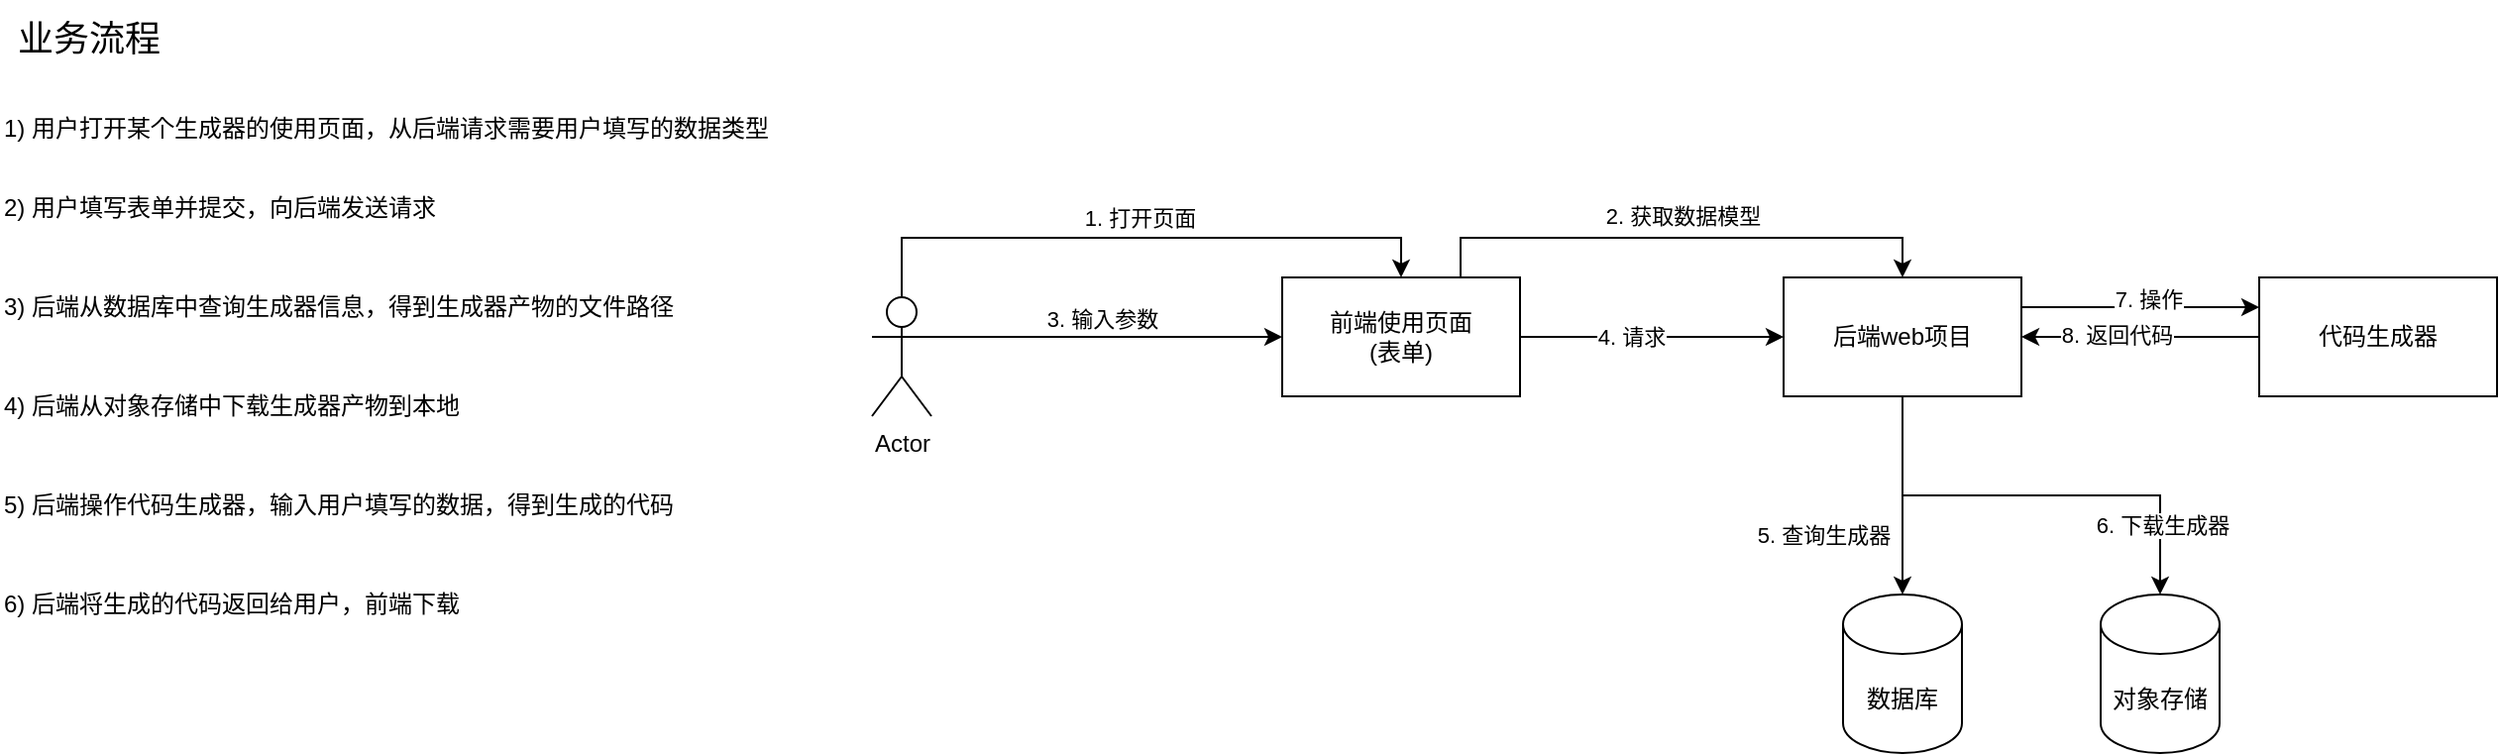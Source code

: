 <mxfile version="26.0.4">
  <diagram name="第 1 页" id="isT9vm6Kr_W21fUGywZT">
    <mxGraphModel dx="880" dy="1721" grid="1" gridSize="10" guides="1" tooltips="1" connect="1" arrows="1" fold="1" page="1" pageScale="1" pageWidth="827" pageHeight="1169" math="0" shadow="0">
      <root>
        <mxCell id="0" />
        <mxCell id="1" parent="0" />
        <mxCell id="sMSjW9hY-ckY2-CMyo35-1" value="1) 用户打开某个生成器的使用页面，从后端请求需要用户填写的数据类型" style="text;html=1;align=left;verticalAlign=middle;whiteSpace=wrap;rounded=0;" vertex="1" parent="1">
          <mxGeometry x="60" y="10" width="420" height="30" as="geometry" />
        </mxCell>
        <mxCell id="sMSjW9hY-ckY2-CMyo35-2" value="2) 用户填写表单并提交，向后端发送请求" style="text;html=1;align=left;verticalAlign=middle;whiteSpace=wrap;rounded=0;" vertex="1" parent="1">
          <mxGeometry x="60" y="50" width="420" height="30" as="geometry" />
        </mxCell>
        <mxCell id="sMSjW9hY-ckY2-CMyo35-3" value="3) 后端从数据库中查询生成器信息，得到&lt;span style=&quot;color: rgba(0, 0, 0, 0); font-family: monospace; font-size: 0px; text-wrap-mode: nowrap;&quot;&gt;%3CmxGraphModel%3E%3Croot%3E%3CmxCell%20id%3D%220%22%2F%3E%3CmxCell%20id%3D%221%22%20parent%3D%220%22%2F%3E%3CmxCell%20id%3D%222%22%20value%3D%222)%20%E7%94%A8%E6%88%B7%E5%A1%AB%E5%86%99%E8%A1%A8%E5%8D%95%E5%B9%B6%E6%8F%90%E4%BA%A4%EF%BC%8C%E5%90%91%E5%90%8E%E7%AB%AF%E5%8F%91%E9%80%81%E8%AF%B7%E6%B1%82%22%20style%3D%22text%3Bhtml%3D1%3Balign%3Dcenter%3BverticalAlign%3Dmiddle%3BwhiteSpace%3Dwrap%3Brounded%3D0%3B%22%20vertex%3D%221%22%20parent%3D%221%22%3E%3CmxGeometry%20x%3D%2260%22%20y%3D%2250%22%20width%3D%22420%22%20height%3D%2230%22%20as%3D%22geometry%22%2F%3E%3C%2FmxCell%3E%3C%2Froot%3E%3C%2FmxGraphModel%3E&lt;/span&gt;生成器产物的文件路径" style="text;html=1;align=left;verticalAlign=middle;whiteSpace=wrap;rounded=0;" vertex="1" parent="1">
          <mxGeometry x="60" y="100" width="420" height="30" as="geometry" />
        </mxCell>
        <mxCell id="sMSjW9hY-ckY2-CMyo35-4" value="4) 后端从对象存储中下载生成器产物到本地" style="text;html=1;align=left;verticalAlign=middle;whiteSpace=wrap;rounded=0;" vertex="1" parent="1">
          <mxGeometry x="60" y="150" width="420" height="30" as="geometry" />
        </mxCell>
        <mxCell id="sMSjW9hY-ckY2-CMyo35-5" value="5) 后端操作代码生成器，输入用户填写的数据，得到生成的代码" style="text;html=1;align=left;verticalAlign=middle;whiteSpace=wrap;rounded=0;" vertex="1" parent="1">
          <mxGeometry x="60" y="200" width="420" height="30" as="geometry" />
        </mxCell>
        <mxCell id="sMSjW9hY-ckY2-CMyo35-6" value="6) 后端将生成的代码返回给用户，前端下载" style="text;html=1;align=left;verticalAlign=middle;whiteSpace=wrap;rounded=0;" vertex="1" parent="1">
          <mxGeometry x="60" y="250" width="420" height="30" as="geometry" />
        </mxCell>
        <mxCell id="sMSjW9hY-ckY2-CMyo35-7" value="&lt;font style=&quot;font-size: 18px;&quot;&gt;业务流程&lt;/font&gt;" style="text;html=1;align=center;verticalAlign=middle;whiteSpace=wrap;rounded=0;" vertex="1" parent="1">
          <mxGeometry x="60" y="-40" width="90" height="40" as="geometry" />
        </mxCell>
        <mxCell id="sMSjW9hY-ckY2-CMyo35-11" style="edgeStyle=orthogonalEdgeStyle;rounded=0;orthogonalLoop=1;jettySize=auto;html=1;exitX=0.5;exitY=0;exitDx=0;exitDy=0;exitPerimeter=0;entryX=0.5;entryY=0;entryDx=0;entryDy=0;" edge="1" parent="1" source="sMSjW9hY-ckY2-CMyo35-8" target="sMSjW9hY-ckY2-CMyo35-9">
          <mxGeometry relative="1" as="geometry" />
        </mxCell>
        <mxCell id="sMSjW9hY-ckY2-CMyo35-12" value="1. 打开页面" style="edgeLabel;html=1;align=center;verticalAlign=middle;resizable=0;points=[];" vertex="1" connectable="0" parent="sMSjW9hY-ckY2-CMyo35-11">
          <mxGeometry x="-0.01" y="-1" relative="1" as="geometry">
            <mxPoint y="-11" as="offset" />
          </mxGeometry>
        </mxCell>
        <mxCell id="sMSjW9hY-ckY2-CMyo35-16" style="edgeStyle=orthogonalEdgeStyle;rounded=0;orthogonalLoop=1;jettySize=auto;html=1;exitX=1;exitY=0.333;exitDx=0;exitDy=0;exitPerimeter=0;entryX=0;entryY=0.5;entryDx=0;entryDy=0;" edge="1" parent="1" source="sMSjW9hY-ckY2-CMyo35-8" target="sMSjW9hY-ckY2-CMyo35-9">
          <mxGeometry relative="1" as="geometry" />
        </mxCell>
        <mxCell id="sMSjW9hY-ckY2-CMyo35-17" value="3. 输入参数" style="edgeLabel;html=1;align=center;verticalAlign=middle;resizable=0;points=[];" vertex="1" connectable="0" parent="sMSjW9hY-ckY2-CMyo35-16">
          <mxGeometry x="-0.427" y="3" relative="1" as="geometry">
            <mxPoint x="35" y="-6" as="offset" />
          </mxGeometry>
        </mxCell>
        <mxCell id="sMSjW9hY-ckY2-CMyo35-8" value="Actor" style="shape=umlActor;verticalLabelPosition=bottom;verticalAlign=top;html=1;outlineConnect=0;" vertex="1" parent="1">
          <mxGeometry x="500" y="110" width="30" height="60" as="geometry" />
        </mxCell>
        <mxCell id="sMSjW9hY-ckY2-CMyo35-14" style="edgeStyle=orthogonalEdgeStyle;rounded=0;orthogonalLoop=1;jettySize=auto;html=1;exitX=0.75;exitY=0;exitDx=0;exitDy=0;entryX=0.5;entryY=0;entryDx=0;entryDy=0;" edge="1" parent="1" source="sMSjW9hY-ckY2-CMyo35-9" target="sMSjW9hY-ckY2-CMyo35-13">
          <mxGeometry relative="1" as="geometry" />
        </mxCell>
        <mxCell id="sMSjW9hY-ckY2-CMyo35-15" value="2. 获取数据模型" style="edgeLabel;html=1;align=center;verticalAlign=middle;resizable=0;points=[];" vertex="1" connectable="0" parent="sMSjW9hY-ckY2-CMyo35-14">
          <mxGeometry x="0.001" y="5" relative="1" as="geometry">
            <mxPoint y="-6" as="offset" />
          </mxGeometry>
        </mxCell>
        <mxCell id="sMSjW9hY-ckY2-CMyo35-18" style="edgeStyle=orthogonalEdgeStyle;rounded=0;orthogonalLoop=1;jettySize=auto;html=1;exitX=1;exitY=0.5;exitDx=0;exitDy=0;entryX=0;entryY=0.5;entryDx=0;entryDy=0;" edge="1" parent="1" source="sMSjW9hY-ckY2-CMyo35-9" target="sMSjW9hY-ckY2-CMyo35-13">
          <mxGeometry relative="1" as="geometry" />
        </mxCell>
        <mxCell id="sMSjW9hY-ckY2-CMyo35-19" value="4. 请求" style="edgeLabel;html=1;align=center;verticalAlign=middle;resizable=0;points=[];" vertex="1" connectable="0" parent="sMSjW9hY-ckY2-CMyo35-18">
          <mxGeometry x="-0.163" relative="1" as="geometry">
            <mxPoint as="offset" />
          </mxGeometry>
        </mxCell>
        <mxCell id="sMSjW9hY-ckY2-CMyo35-9" value="前端使用页面&lt;div&gt;(表单)&lt;/div&gt;" style="rounded=0;whiteSpace=wrap;html=1;" vertex="1" parent="1">
          <mxGeometry x="707" y="100" width="120" height="60" as="geometry" />
        </mxCell>
        <mxCell id="sMSjW9hY-ckY2-CMyo35-22" style="edgeStyle=orthogonalEdgeStyle;rounded=0;orthogonalLoop=1;jettySize=auto;html=1;exitX=0.5;exitY=1;exitDx=0;exitDy=0;" edge="1" parent="1" source="sMSjW9hY-ckY2-CMyo35-13" target="sMSjW9hY-ckY2-CMyo35-21">
          <mxGeometry relative="1" as="geometry" />
        </mxCell>
        <mxCell id="sMSjW9hY-ckY2-CMyo35-23" value="5. 查询生成器" style="edgeLabel;html=1;align=center;verticalAlign=middle;resizable=0;points=[];" vertex="1" connectable="0" parent="sMSjW9hY-ckY2-CMyo35-22">
          <mxGeometry x="0.012" y="1" relative="1" as="geometry">
            <mxPoint x="-41" y="19" as="offset" />
          </mxGeometry>
        </mxCell>
        <mxCell id="sMSjW9hY-ckY2-CMyo35-28" style="edgeStyle=orthogonalEdgeStyle;rounded=0;orthogonalLoop=1;jettySize=auto;html=1;exitX=1;exitY=0.25;exitDx=0;exitDy=0;entryX=0;entryY=0.25;entryDx=0;entryDy=0;" edge="1" parent="1" source="sMSjW9hY-ckY2-CMyo35-13" target="sMSjW9hY-ckY2-CMyo35-27">
          <mxGeometry relative="1" as="geometry" />
        </mxCell>
        <mxCell id="sMSjW9hY-ckY2-CMyo35-29" value="7. 操作" style="edgeLabel;html=1;align=center;verticalAlign=middle;resizable=0;points=[];" vertex="1" connectable="0" parent="sMSjW9hY-ckY2-CMyo35-28">
          <mxGeometry x="0.068" y="4" relative="1" as="geometry">
            <mxPoint as="offset" />
          </mxGeometry>
        </mxCell>
        <mxCell id="sMSjW9hY-ckY2-CMyo35-13" value="后端web项目" style="rounded=0;whiteSpace=wrap;html=1;" vertex="1" parent="1">
          <mxGeometry x="960" y="100" width="120" height="60" as="geometry" />
        </mxCell>
        <mxCell id="sMSjW9hY-ckY2-CMyo35-21" value="数据库" style="shape=cylinder3;whiteSpace=wrap;html=1;boundedLbl=1;backgroundOutline=1;size=15;" vertex="1" parent="1">
          <mxGeometry x="990" y="260" width="60" height="80" as="geometry" />
        </mxCell>
        <mxCell id="sMSjW9hY-ckY2-CMyo35-24" value="对象存储" style="shape=cylinder3;whiteSpace=wrap;html=1;boundedLbl=1;backgroundOutline=1;size=15;" vertex="1" parent="1">
          <mxGeometry x="1120" y="260" width="60" height="80" as="geometry" />
        </mxCell>
        <mxCell id="sMSjW9hY-ckY2-CMyo35-25" style="edgeStyle=orthogonalEdgeStyle;rounded=0;orthogonalLoop=1;jettySize=auto;html=1;exitX=0.5;exitY=1;exitDx=0;exitDy=0;entryX=0.5;entryY=0;entryDx=0;entryDy=0;entryPerimeter=0;" edge="1" parent="1" source="sMSjW9hY-ckY2-CMyo35-13" target="sMSjW9hY-ckY2-CMyo35-24">
          <mxGeometry relative="1" as="geometry" />
        </mxCell>
        <mxCell id="sMSjW9hY-ckY2-CMyo35-26" value="6. 下载生成器" style="edgeLabel;html=1;align=center;verticalAlign=middle;resizable=0;points=[];" vertex="1" connectable="0" parent="sMSjW9hY-ckY2-CMyo35-25">
          <mxGeometry x="0.692" y="1" relative="1" as="geometry">
            <mxPoint as="offset" />
          </mxGeometry>
        </mxCell>
        <mxCell id="sMSjW9hY-ckY2-CMyo35-30" style="edgeStyle=orthogonalEdgeStyle;rounded=0;orthogonalLoop=1;jettySize=auto;html=1;exitX=0;exitY=0.5;exitDx=0;exitDy=0;entryX=1;entryY=0.5;entryDx=0;entryDy=0;" edge="1" parent="1" source="sMSjW9hY-ckY2-CMyo35-27" target="sMSjW9hY-ckY2-CMyo35-13">
          <mxGeometry relative="1" as="geometry" />
        </mxCell>
        <mxCell id="sMSjW9hY-ckY2-CMyo35-31" value="8. 返回代码" style="edgeLabel;html=1;align=center;verticalAlign=middle;resizable=0;points=[];" vertex="1" connectable="0" parent="sMSjW9hY-ckY2-CMyo35-30">
          <mxGeometry x="0.199" y="-1" relative="1" as="geometry">
            <mxPoint as="offset" />
          </mxGeometry>
        </mxCell>
        <mxCell id="sMSjW9hY-ckY2-CMyo35-27" value="代码生成器" style="rounded=0;whiteSpace=wrap;html=1;" vertex="1" parent="1">
          <mxGeometry x="1200" y="100" width="120" height="60" as="geometry" />
        </mxCell>
      </root>
    </mxGraphModel>
  </diagram>
</mxfile>
